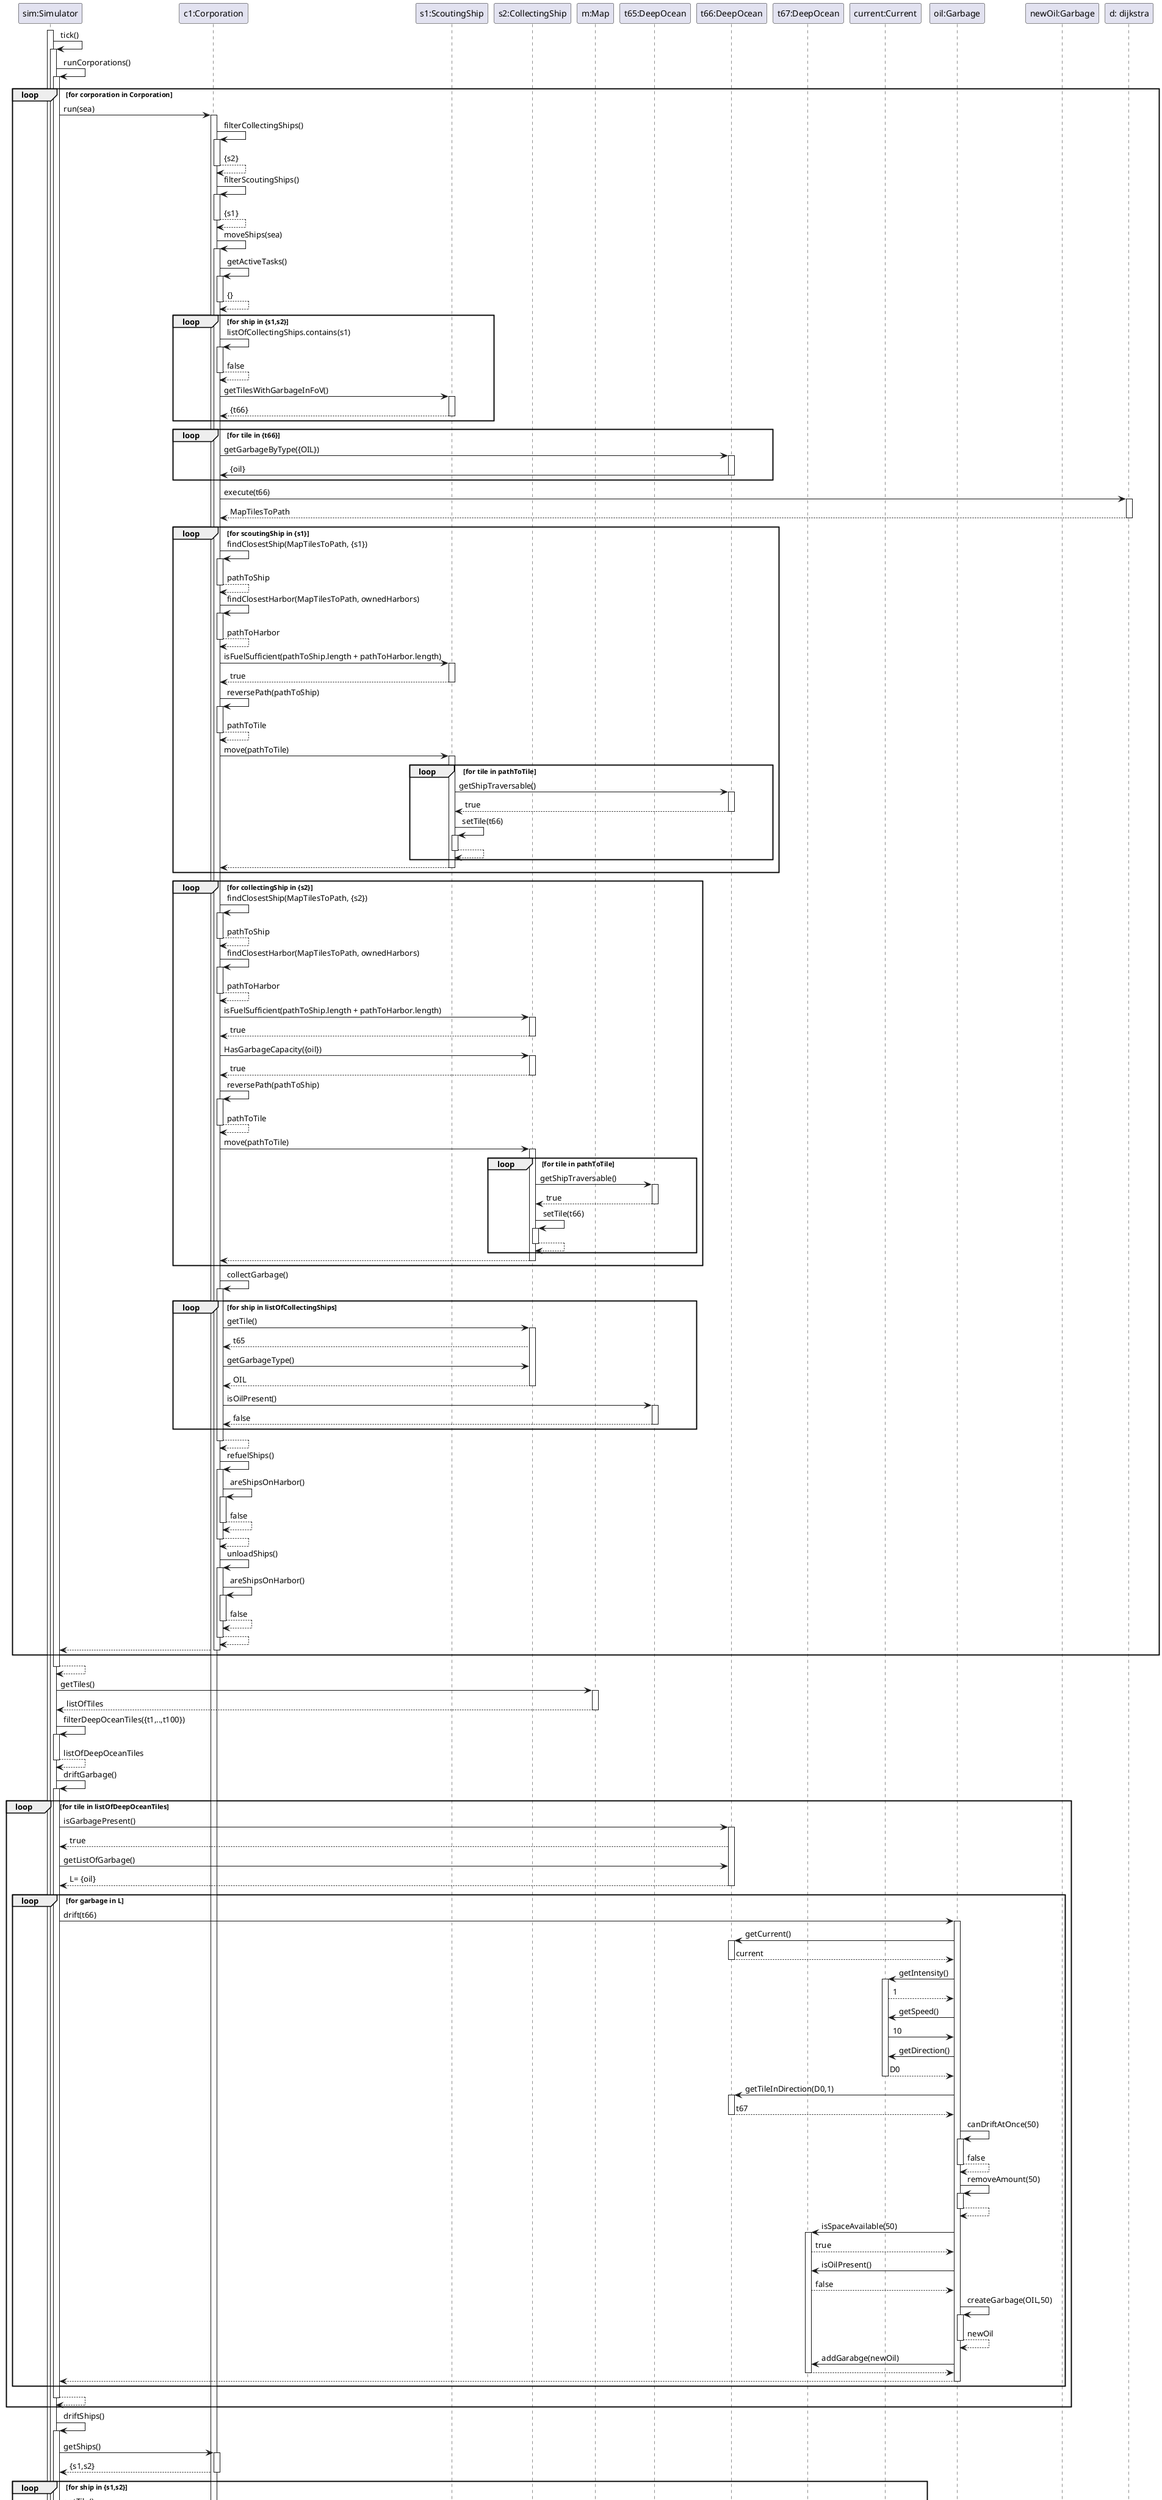 @startuml
participant "sim:Simulator" as s
participant "c1:Corporation" as c1
participant "s1:ScoutingShip" as scouting
participant "s2:CollectingShip" as collecting
participant "m:Map" as m
participant "t65:DeepOcean" as t65
participant "t66:DeepOcean" as t66
participant "t67:DeepOcean" as t67
participant "current:Current" as current
participant "oil:Garbage" as oil
participant "newOil:Garbage" as newoil
participant "d: dijkstra" as d




activate s

s -> s: tick()
activate s



s -> s: runCorporations()
activate s

loop for corporation in Corporation
s -> c1: run(sea)
activate c1

c1 -> c1: filterCollectingShips()
activate c1

c1 --> c1: {s2}
deactivate c1

c1 -> c1: filterScoutingShips()
activate c1

c1 --> c1: {s1}
deactivate c1

c1 -> c1: moveShips(sea)
activate c1

c1 -> c1: getActiveTasks()
activate c1

c1 --> c1: {}
deactivate c1

loop for ship in {s1,s2}

c1 -> c1: listOfCollectingShips.contains(s1)
activate c1

c1 --> c1: false
deactivate c1

c1 -> scouting: getTilesWithGarbageInFoV()
activate scouting

scouting --> c1: {t66}
deactivate scouting
end

loop for tile in {t66}

c1 -> t66: getGarbageByType({OIL})
activate t66

t66 -> c1: {oil}
deactivate t66
end

c1 -> d: execute(t66)
activate d

d --> c1: MapTilesToPath
deactivate d

loop for scoutingShip in {s1}
c1 -> c1: findClosestShip(MapTilesToPath, {s1})
activate c1

c1 --> c1: pathToShip
deactivate c1

c1 -> c1: findClosestHarbor(MapTilesToPath, ownedHarbors)
activate c1

c1 --> c1: pathToHarbor
deactivate c1

c1 -> scouting: isFuelSufficient(pathToShip.length + pathToHarbor.length)
activate scouting

scouting --> c1: true
deactivate scouting

c1 -> c1: reversePath(pathToShip)
activate c1

c1 --> c1: pathToTile
deactivate c1

c1 -> scouting: move(pathToTile)
activate scouting
loop for tile in pathToTile


scouting -> t66: getShipTraversable()

activate t66

t66 --> scouting: true
deactivate t66

scouting -> scouting: setTile(t66)
activate scouting

scouting --> scouting:
deactivate scouting
end
scouting --> c1
deactivate scouting
end

loop for collectingShip in {s2}

c1 -> c1: findClosestShip(MapTilesToPath, {s2})
activate c1

c1 --> c1: pathToShip
deactivate c1

c1 -> c1: findClosestHarbor(MapTilesToPath, ownedHarbors)
activate c1

c1 --> c1: pathToHarbor
deactivate c1

c1 -> collecting: isFuelSufficient(pathToShip.length + pathToHarbor.length)
activate collecting

collecting --> c1: true
deactivate collecting

c1 -> collecting: HasGarbageCapacity({oil})
activate collecting

collecting --> c1: true
deactivate collecting

c1 -> c1: reversePath(pathToShip)
activate c1

c1 --> c1: pathToTile
deactivate c1

c1 -> collecting: move(pathToTile)
activate collecting
loop for tile in pathToTile


collecting -> t65: getShipTraversable()

activate t65

t65 --> collecting: true
deactivate t65

collecting -> collecting: setTile(t66)
activate collecting

collecting --> collecting:
deactivate collecting
end
collecting --> c1
deactivate collecting
end

c1 -> c1: collectGarbage()
activate c1

loop for ship in listOfCollectingShips

c1 -> collecting: getTile()
activate collecting

collecting --> c1: t65

c1 -> collecting: getGarbageType()

collecting --> c1: OIL
deactivate collecting

c1 -> t65: isOilPresent()
activate t65

t65 --> c1: false
deactivate t65
end

c1--> c1
deactivate c1


c1 -> c1: refuelShips()
activate c1

c1 -> c1: areShipsOnHarbor()
activate c1

c1 --> c1: false
deactivate c1

c1--> c1
deactivate c1

c1 -> c1: unloadShips()
activate c1

c1 -> c1: areShipsOnHarbor()
activate c1

c1 --> c1: false
deactivate c1

c1 --> c1
deactivate c1

c1 --> s
deactivate c1
end



s --> s
deactivate s
s -> m: getTiles()
activate m

m --> s : listOfTiles
deactivate m

s -> s: filterDeepOceanTiles({t1,..,t100})
activate s

s --> s: listOfDeepOceanTiles
deactivate


s -> s: driftGarbage()
activate s



loop for tile in listOfDeepOceanTiles

s -> t66: isGarbagePresent()
activate t66

t66--> s: true

s -> t66: getListOfGarbage()
t66 --> s: L= {oil}
deactivate t66

loop for garbage in L
s -> oil: drift(t66)
activate oil

oil -> t66: getCurrent()
activate t66

t66 --> oil: current
deactivate t66

oil -> current: getIntensity()
activate current

current --> oil: 1



oil -> current: getSpeed()
current-> oil: 10

oil -> current: getDirection()
current --> oil: D0
deactivate current
oil -> t66: getTileInDirection(D0,1)
activate t66

t66 --> oil: t67
deactivate t66

oil -> oil: canDriftAtOnce(50)
activate oil
oil --> oil: false
deactivate oil


oil -> oil: removeAmount(50)
activate oil

oil --> oil
deactivate oil

'need loop to check other tiles if space is not availabel
oil -> t67: isSpaceAvailable(50)
activate t67

t67 --> oil: true

oil -> t67 : isOilPresent()

t67 --> oil: false



oil -> oil: createGarbage(OIL,50)
activate oil

oil --> oil: newOil
deactivate oil

' Here the problem is: Current can drift more than 1 tile, but we call drift(t67,curr)
' without actually computing the destination tile, we just assume it goes there and then
' query getIntensity() and getSpeed() which makes no sense at this point.






oil -> t67: addGarabge(newOil)
t67 --> oil
deactivate t67

oil --> s
deactivate oil
end
s --> s
deactivate s
end

s -> s: driftShips()
activate s

s -> c1: getShips()
activate c1

c1 --> s: {s1,s2}
deactivate c1

loop for ship in {s1,s2}

s -> scouting: getTile()
activate scouting

scouting --> s: t66

s -> s: listOfDeepOceanTiles.contains(t66)
activate s
s --> s: true
deactivate s


s -> scouting: drift()




scouting -> t66: getCurrent()
activate t66


t66 --> scouting: current
deactivate t66


scouting -> current: getIntensity()
activate current

current --> scouting: 1

scouting -> current: getSpeed()
current --> scouting: 10

scouting -> current: getDirection()
current --> scouting: D0
deactivate current

scouting -> t66: getTileInDirection(D0,1)
activate t66

t66 -> scouting: t67
deactivate t66

scouting -> scouting: setTile(t67)
activate scouting

scouting --> scouting
deactivate


scouting --> s
deactivate scouting
end
s --> s
deactivate s
s -> s: processEvents()
activate s
s --> s
deactivate s

loop for corporation in {c1}
s -> c1: getActiveTasks()
activate c1

c1 -> s: {}
deactivate c1
end

s --> s
deactivate s

@enduml